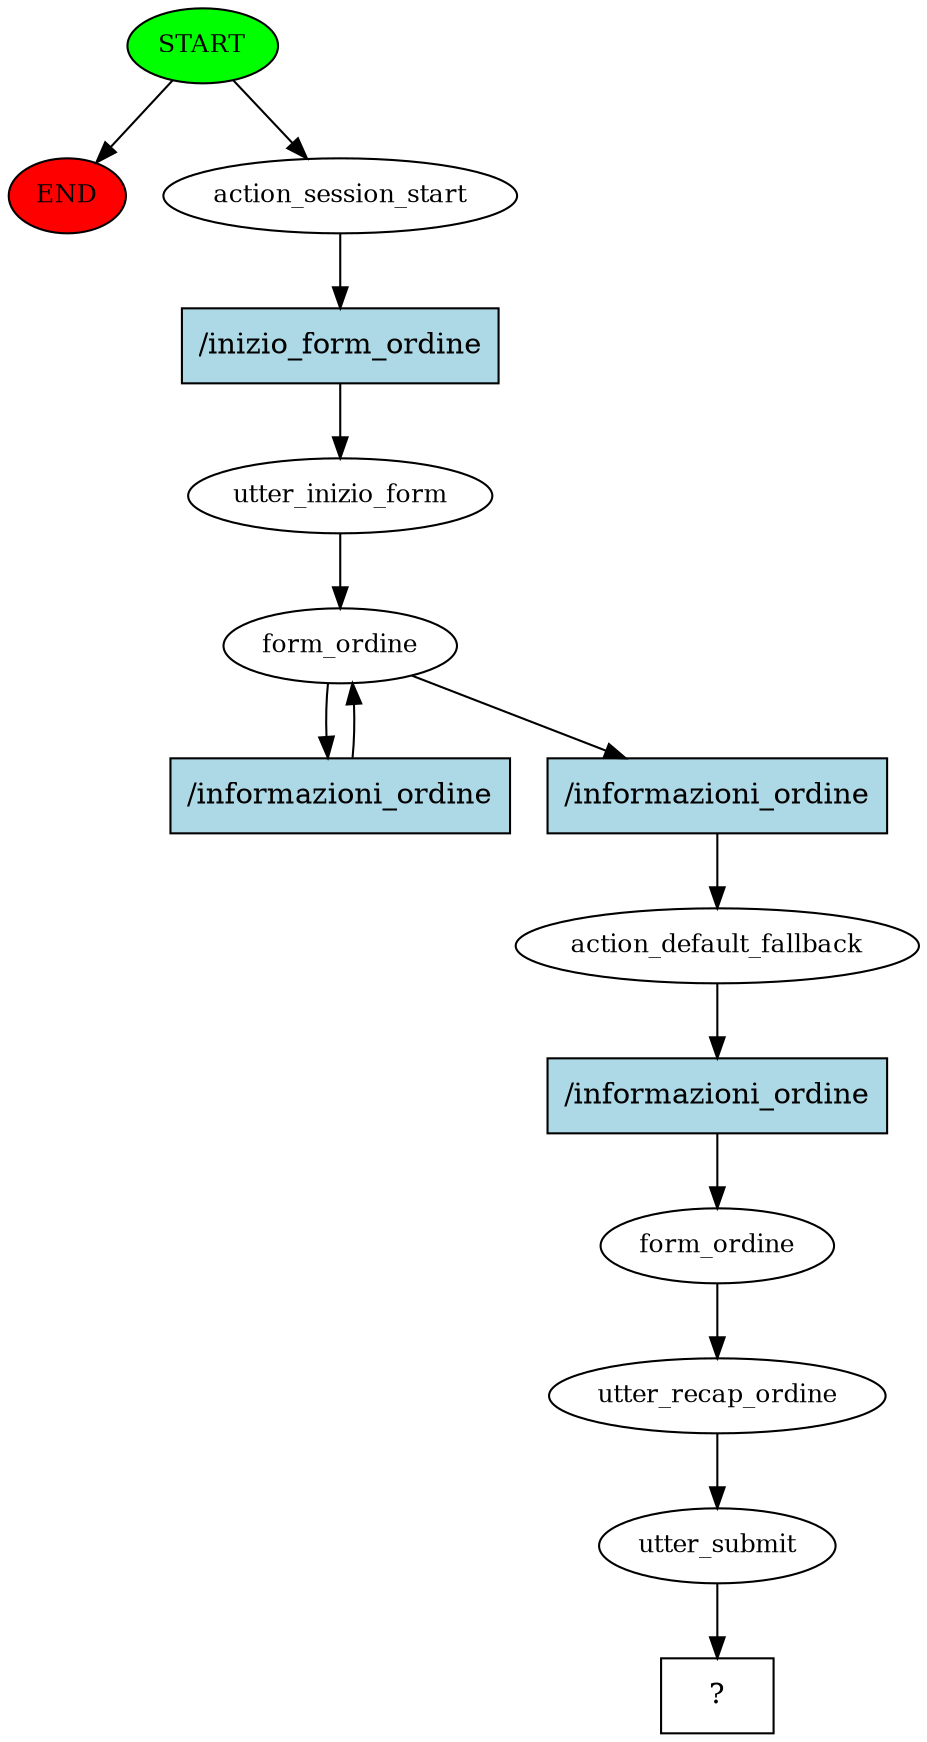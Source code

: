 digraph  {
0 [class="start active", fillcolor=green, fontsize=12, label=START, style=filled];
"-1" [class=end, fillcolor=red, fontsize=12, label=END, style=filled];
1 [class=active, fontsize=12, label=action_session_start];
2 [class=active, fontsize=12, label=utter_inizio_form];
3 [class=active, fontsize=12, label=form_ordine];
14 [class=active, fontsize=12, label=action_default_fallback];
15 [class=active, fontsize=12, label=form_ordine];
16 [class=active, fontsize=12, label=utter_recap_ordine];
17 [class=active, fontsize=12, label=utter_submit];
18 [class="intent dashed active", label="  ?  ", shape=rect];
19 [class="intent active", fillcolor=lightblue, label="/inizio_form_ordine", shape=rect, style=filled];
20 [class="intent active", fillcolor=lightblue, label="/informazioni_ordine", shape=rect, style=filled];
21 [class="intent active", fillcolor=lightblue, label="/informazioni_ordine", shape=rect, style=filled];
22 [class="intent active", fillcolor=lightblue, label="/informazioni_ordine", shape=rect, style=filled];
0 -> "-1"  [class="", key=NONE, label=""];
0 -> 1  [class=active, key=NONE, label=""];
1 -> 19  [class=active, key=0];
2 -> 3  [class=active, key=NONE, label=""];
3 -> 20  [class=active, key=0];
3 -> 21  [class=active, key=0];
14 -> 22  [class=active, key=0];
15 -> 16  [class=active, key=NONE, label=""];
16 -> 17  [class=active, key=NONE, label=""];
17 -> 18  [class=active, key=NONE, label=""];
19 -> 2  [class=active, key=0];
20 -> 3  [class=active, key=0];
21 -> 14  [class=active, key=0];
22 -> 15  [class=active, key=0];
}
